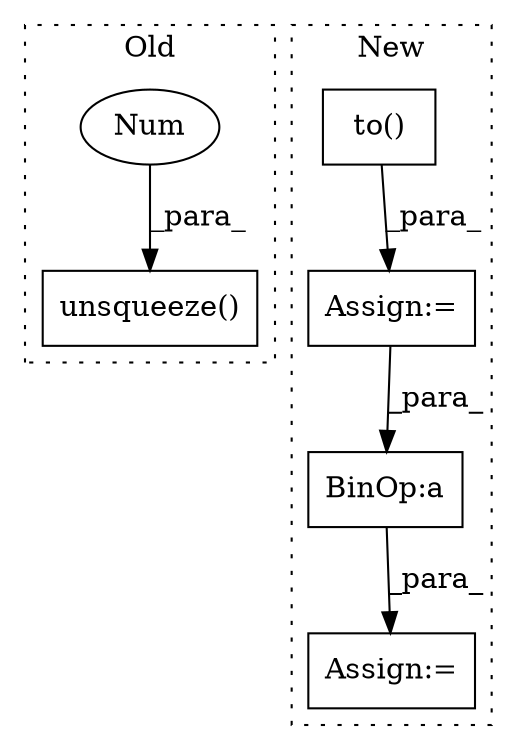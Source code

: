 digraph G {
subgraph cluster0 {
1 [label="unsqueeze()" a="75" s="2724,2775" l="49,1" shape="box"];
3 [label="Num" a="76" s="2773" l="2" shape="ellipse"];
label = "Old";
style="dotted";
}
subgraph cluster1 {
2 [label="to()" a="75" s="2112,2150" l="27,1" shape="box"];
4 [label="Assign:=" a="68" s="2109" l="3" shape="box"];
5 [label="Assign:=" a="68" s="2862" l="3" shape="box"];
6 [label="BinOp:a" a="82" s="2871" l="3" shape="box"];
label = "New";
style="dotted";
}
2 -> 4 [label="_para_"];
3 -> 1 [label="_para_"];
4 -> 6 [label="_para_"];
6 -> 5 [label="_para_"];
}